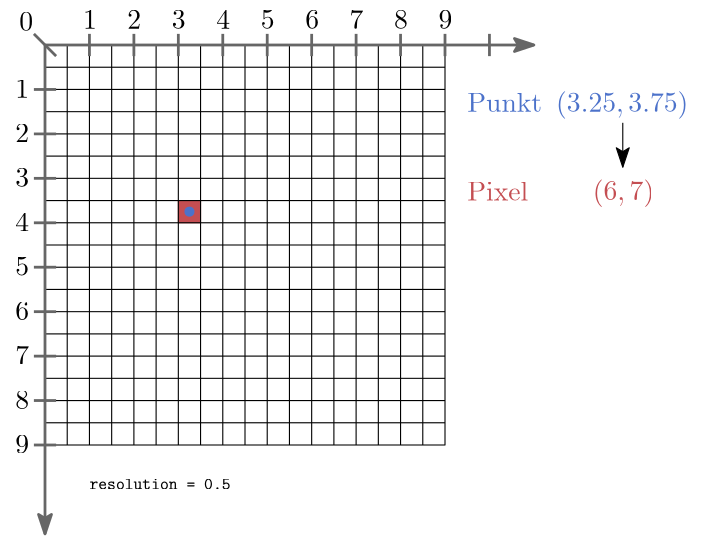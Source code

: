 <?xml version="1.0"?>
<!DOCTYPE ipe SYSTEM "ipe.dtd">
<ipe version="70218" creator="Ipe 7.2.24">
<info created="D:20210429143610" modified="D:20230901151438"/>
<ipestyle name="basic">
<symbol name="arrow/arc(spx)">
<path stroke="sym-stroke" fill="sym-stroke" pen="sym-pen">
0 0 m
-1 0.333 l
-1 -0.333 l
h
</path>
</symbol>
<symbol name="arrow/farc(spx)">
<path stroke="sym-stroke" fill="white" pen="sym-pen">
0 0 m
-1 0.333 l
-1 -0.333 l
h
</path>
</symbol>
<symbol name="arrow/ptarc(spx)">
<path stroke="sym-stroke" fill="sym-stroke" pen="sym-pen">
0 0 m
-1 0.333 l
-0.8 0 l
-1 -0.333 l
h
</path>
</symbol>
<symbol name="arrow/fptarc(spx)">
<path stroke="sym-stroke" fill="white" pen="sym-pen">
0 0 m
-1 0.333 l
-0.8 0 l
-1 -0.333 l
h
</path>
</symbol>
<symbol name="mark/circle(sx)" transformations="translations">
<path fill="sym-stroke">
0.6 0 0 0.6 0 0 e
0.4 0 0 0.4 0 0 e
</path>
</symbol>
<symbol name="mark/disk(sx)" transformations="translations">
<path fill="sym-stroke">
0.6 0 0 0.6 0 0 e
</path>
</symbol>
<symbol name="mark/fdisk(sfx)" transformations="translations">
<group>
<path fill="sym-fill">
0.5 0 0 0.5 0 0 e
</path>
<path fill="sym-stroke" fillrule="eofill">
0.6 0 0 0.6 0 0 e
0.4 0 0 0.4 0 0 e
</path>
</group>
</symbol>
<symbol name="mark/box(sx)" transformations="translations">
<path fill="sym-stroke" fillrule="eofill">
-0.6 -0.6 m
0.6 -0.6 l
0.6 0.6 l
-0.6 0.6 l
h
-0.4 -0.4 m
0.4 -0.4 l
0.4 0.4 l
-0.4 0.4 l
h
</path>
</symbol>
<symbol name="mark/square(sx)" transformations="translations">
<path fill="sym-stroke">
-0.6 -0.6 m
0.6 -0.6 l
0.6 0.6 l
-0.6 0.6 l
h
</path>
</symbol>
<symbol name="mark/fsquare(sfx)" transformations="translations">
<group>
<path fill="sym-fill">
-0.5 -0.5 m
0.5 -0.5 l
0.5 0.5 l
-0.5 0.5 l
h
</path>
<path fill="sym-stroke" fillrule="eofill">
-0.6 -0.6 m
0.6 -0.6 l
0.6 0.6 l
-0.6 0.6 l
h
-0.4 -0.4 m
0.4 -0.4 l
0.4 0.4 l
-0.4 0.4 l
h
</path>
</group>
</symbol>
<symbol name="mark/cross(sx)" transformations="translations">
<group>
<path fill="sym-stroke">
-0.43 -0.57 m
0.57 0.43 l
0.43 0.57 l
-0.57 -0.43 l
h
</path>
<path fill="sym-stroke">
-0.43 0.57 m
0.57 -0.43 l
0.43 -0.57 l
-0.57 0.43 l
h
</path>
</group>
</symbol>
<symbol name="arrow/fnormal(spx)">
<path stroke="sym-stroke" fill="white" pen="sym-pen">
0 0 m
-1 0.333 l
-1 -0.333 l
h
</path>
</symbol>
<symbol name="arrow/pointed(spx)">
<path stroke="sym-stroke" fill="sym-stroke" pen="sym-pen">
0 0 m
-1 0.333 l
-0.8 0 l
-1 -0.333 l
h
</path>
</symbol>
<symbol name="arrow/fpointed(spx)">
<path stroke="sym-stroke" fill="white" pen="sym-pen">
0 0 m
-1 0.333 l
-0.8 0 l
-1 -0.333 l
h
</path>
</symbol>
<symbol name="arrow/linear(spx)">
<path stroke="sym-stroke" pen="sym-pen">
-1 0.333 m
0 0 l
-1 -0.333 l
</path>
</symbol>
<symbol name="arrow/fdouble(spx)">
<path stroke="sym-stroke" fill="white" pen="sym-pen">
0 0 m
-1 0.333 l
-1 -0.333 l
h
-1 0 m
-2 0.333 l
-2 -0.333 l
h
</path>
</symbol>
<symbol name="arrow/double(spx)">
<path stroke="sym-stroke" fill="sym-stroke" pen="sym-pen">
0 0 m
-1 0.333 l
-1 -0.333 l
h
-1 0 m
-2 0.333 l
-2 -0.333 l
h
</path>
</symbol>
<anglesize name="22.5 deg" value="22.5"/>
<anglesize name="30 deg" value="30"/>
<anglesize name="45 deg" value="45"/>
<anglesize name="60 deg" value="60"/>
<anglesize name="90 deg" value="90"/>
<arrowsize name="large" value="10"/>
<arrowsize name="small" value="5"/>
<arrowsize name="tiny" value="3"/>
<color name="blue" value="0 0 1"/>
<color name="brown" value="0.647 0.165 0.165"/>
<color name="darkblue" value="0 0 0.545"/>
<color name="darkcyan" value="0 0.545 0.545"/>
<color name="darkgray" value="0.663"/>
<color name="darkgreen" value="0 0.392 0"/>
<color name="darkmagenta" value="0.545 0 0.545"/>
<color name="darkorange" value="1 0.549 0"/>
<color name="darkred" value="0.545 0 0"/>
<color name="gold" value="1 0.843 0"/>
<color name="gray" value="0.745"/>
<color name="green" value="0 1 0"/>
<color name="lightblue" value="0.678 0.847 0.902"/>
<color name="lightcyan" value="0.878 1 1"/>
<color name="lightgray" value="0.827"/>
<color name="lightgreen" value="0.565 0.933 0.565"/>
<color name="lightyellow" value="1 1 0.878"/>
<color name="navy" value="0 0 0.502"/>
<color name="orange" value="1 0.647 0"/>
<color name="pink" value="1 0.753 0.796"/>
<color name="purple" value="0.627 0.125 0.941"/>
<color name="red" value="1 0 0"/>
<color name="sbblue" value="0.298 0.447 0.79"/>
<color name="sbgreen" value="0.333 0.658 0.407"/>
<color name="sborange" value="0.866 0.517 0.321"/>
<color name="sbpurple" value="0.505 0.447 0.698"/>
<color name="sbred" value="0.768 0.305 0.321"/>
<color name="seagreen" value="0.18 0.545 0.341"/>
<color name="turquoise" value="0.251 0.878 0.816"/>
<color name="verydarkgray" value="0.4"/>
<color name="violet" value="0.933 0.51 0.933"/>
<color name="yellow" value="1 1 0"/>
<dashstyle name="dash dot dotted" value="[4 2 1 2 1 2] 0"/>
<dashstyle name="dash dotted" value="[4 2 1 2] 0"/>
<dashstyle name="dashed" value="[4] 0"/>
<dashstyle name="dotted" value="[1 3] 0"/>
<gridsize name="10 pts (~3.5 mm)" value="10"/>
<gridsize name="14 pts (~5 mm)" value="14"/>
<gridsize name="16 pts (~6 mm)" value="16"/>
<gridsize name="20 pts (~7 mm)" value="20"/>
<gridsize name="28 pts (~10 mm)" value="28"/>
<gridsize name="32 pts (~12 mm)" value="32"/>
<gridsize name="4 pts" value="4"/>
<gridsize name="56 pts (~20 mm)" value="56"/>
<gridsize name="8 pts (~3 mm)" value="8"/>
<opacity name="10%" value="0.1"/>
<opacity name="30%" value="0.3"/>
<opacity name="50%" value="0.5"/>
<opacity name="75%" value="0.75"/>
<pen name="fat" value="1.2"/>
<pen name="heavier" value="0.8"/>
<pen name="ultrafat" value="2"/>
<symbolsize name="large" value="5"/>
<symbolsize name="small" value="2"/>
<symbolsize name="tiny" value="1.1"/>
<textsize name="Huge" value="\Huge"/>
<textsize name="LARGE" value="\LARGE"/>
<textsize name="Large" value="\Large"/>
<textsize name="footnote" value="\footnotesize"/>
<textsize name="huge" value="\huge"/>
<textsize name="large" value="\large"/>
<textsize name="small" value="\small"/>
<textsize name="tiny" value="\tiny"/>
<textstyle name="center" begin="\begin{center}" end="\end{center}"/>
<textstyle name="item" begin="\begin{itemize}\item{}" end="\end{itemize}"/>
<textstyle name="itemize" begin="\begin{itemize}" end="\end{itemize}"/>
<tiling name="falling" angle="-60" step="4" width="1"/>
<tiling name="rising" angle="30" step="4" width="1"/>
</ipestyle>
<page>
<layer name="alpha"/>
<view layers="alpha" active="alpha"/>
<path layer="alpha" fill="white">
48 800 m
48 604 l
300 604 l
300 800 l
h
</path>
<path stroke="sbred" fill="sbred">
112 728 m
112 720 l
120 720 l
120 728 l
h
</path>
<path stroke="black">
64 784 m
64 640 l
208 640 l
208 784 l
h
</path>
<path stroke="black">
72 784 m
72 640 l
</path>
<path stroke="black">
80 784 m
80 640 l
</path>
<path stroke="black">
88 784 m
88 640 l
</path>
<path matrix="1 0 0 1 24 0" stroke="black">
72 784 m
72 640 l
</path>
<path matrix="1 0 0 1 24 0" stroke="black">
80 784 m
80 640 l
</path>
<path matrix="1 0 0 1 24 0" stroke="black">
88 784 m
88 640 l
</path>
<path matrix="1 0 0 1 48 0" stroke="black">
72 784 m
72 640 l
</path>
<path matrix="1 0 0 1 48 0" stroke="black">
80 784 m
80 640 l
</path>
<path matrix="1 0 0 1 48 0" stroke="black">
88 784 m
88 640 l
</path>
<path matrix="1 0 0 1 72 0" stroke="black">
72 784 m
72 640 l
</path>
<path matrix="1 0 0 1 72 0" stroke="black">
80 784 m
80 640 l
</path>
<path matrix="1 0 0 1 72 0" stroke="black">
88 784 m
88 640 l
</path>
<path matrix="1 0 0 1 96 0" stroke="black">
72 784 m
72 640 l
</path>
<path matrix="1 0 0 1 96 0" stroke="black">
80 784 m
80 640 l
</path>
<path matrix="1 0 0 1 96 0" stroke="black">
88 784 m
88 640 l
</path>
<path matrix="1 0 0 1 104 0" stroke="black">
88 784 m
88 640 l
</path>
<path matrix="1 0 0 1 112 0" stroke="black">
88 784 m
88 640 l
</path>
<path stroke="black">
64 776 m
208 776 l
208 776 l
208 776 l
</path>
<path stroke="black">
208 768 m
64 768 l
</path>
<path stroke="black">
64 760 m
208 760 l
</path>
<path matrix="1 0 0 1 0 -24" stroke="black">
64 776 m
208 776 l
208 776 l
208 776 l
</path>
<path matrix="1 0 0 1 0 -24" stroke="black">
208 768 m
64 768 l
</path>
<path matrix="1 0 0 1 0 -24" stroke="black">
64 760 m
208 760 l
</path>
<path matrix="1 0 0 1 0 -48" stroke="black">
64 776 m
208 776 l
208 776 l
208 776 l
</path>
<path matrix="1 0 0 1 0 -48" stroke="black">
208 768 m
64 768 l
</path>
<path matrix="1 0 0 1 0 -48" stroke="black">
64 760 m
208 760 l
</path>
<path matrix="1 0 0 1 0 -72" stroke="black">
64 776 m
208 776 l
208 776 l
208 776 l
</path>
<path matrix="1 0 0 1 0 -72" stroke="black">
208 768 m
64 768 l
</path>
<path matrix="1 0 0 1 0 -72" stroke="black">
64 760 m
208 760 l
</path>
<path matrix="1 0 0 1 0 -96" stroke="black">
64 776 m
208 776 l
208 776 l
208 776 l
</path>
<path matrix="1 0 0 1 0 -96" stroke="black">
208 768 m
64 768 l
</path>
<path matrix="1 0 0 1 0 -96" stroke="black">
64 760 m
208 760 l
</path>
<path matrix="1 0 0 1 0 -120" stroke="black">
64 776 m
208 776 l
208 776 l
208 776 l
</path>
<path matrix="1 0 0 1 0 -120" stroke="black">
208 768 m
64 768 l
</path>
<path stroke="verydarkgray" pen="1" arrow="ptarc/normal">
64 784 m
64 608 l
</path>
<path stroke="verydarkgray" pen="1" arrow="ptarc/normal">
64 784 m
240 784 l
</path>
<text matrix="1 0 0 1 -2.35218 -2.11826" transformations="translations" pos="80 792" stroke="black" type="label" width="4.981" height="6.42" depth="0" valign="baseline" style="math">1</text>
<text matrix="1 0 0 1 13.6478 -2.11826" transformations="translations" pos="80 792" stroke="black" type="label" width="4.981" height="6.42" depth="0" valign="baseline" style="math">2</text>
<text matrix="1 0 0 1 29.6478 -2.11826" transformations="translations" pos="80 792" stroke="black" type="label" width="4.981" height="6.42" depth="0" valign="baseline" style="math">3</text>
<text matrix="1 0 0 1 45.6478 -2.11826" transformations="translations" pos="80 792" stroke="black" type="label" width="4.981" height="6.42" depth="0" valign="baseline" style="math">4</text>
<text matrix="1 0 0 1 61.6478 -2.11826" transformations="translations" pos="80 792" stroke="black" type="label" width="4.981" height="6.42" depth="0" valign="baseline" style="math">5</text>
<text matrix="1 0 0 1 77.6478 -2.11826" transformations="translations" pos="80 792" stroke="black" type="label" width="4.981" height="6.42" depth="0" valign="baseline" style="math">6</text>
<text matrix="1 0 0 1 93.6478 -2.11826" transformations="translations" pos="80 792" stroke="black" type="label" width="4.981" height="6.42" depth="0" valign="baseline" style="math">7</text>
<text matrix="1 0 0 1 109.648 -2.11826" transformations="translations" pos="80 792" stroke="black" type="label" width="4.981" height="6.42" depth="0" valign="baseline" style="math">8</text>
<text matrix="1 0 0 1 125.648 -2.11826" transformations="translations" pos="80 792" stroke="black" type="label" width="4.981" height="6.42" depth="0" valign="baseline" style="math">9</text>
<text matrix="1 0 0 1 -26.6682 -27.0194" transformations="translations" pos="80 792" stroke="black" type="label" width="4.981" height="6.42" depth="0" valign="baseline" style="math">1</text>
<text matrix="1 0 0 1 -26.6682 -43.0194" transformations="translations" pos="80 792" stroke="black" type="label" width="4.981" height="6.42" depth="0" valign="baseline" style="math">2</text>
<text matrix="1 0 0 1 -26.6682 -59.0194" transformations="translations" pos="80 792" stroke="black" type="label" width="4.981" height="6.42" depth="0" valign="baseline" style="math">3</text>
<text matrix="1 0 0 1 -26.6682 -75.0194" transformations="translations" pos="80 792" stroke="black" type="label" width="4.981" height="6.42" depth="0" valign="baseline" style="math">4</text>
<text matrix="1 0 0 1 -26.6682 -91.0194" transformations="translations" pos="80 792" stroke="black" type="label" width="4.981" height="6.42" depth="0" valign="baseline" style="math">5</text>
<text matrix="1 0 0 1 -26.6682 -107.019" transformations="translations" pos="80 792" stroke="black" type="label" width="4.981" height="6.42" depth="0" valign="baseline" style="math">6</text>
<text matrix="1 0 0 1 -26.6682 -123.019" transformations="translations" pos="80 792" stroke="black" type="label" width="4.981" height="6.42" depth="0" valign="baseline" style="math">7</text>
<text matrix="1 0 0 1 -26.6682 -139.019" transformations="translations" pos="80 792" stroke="black" type="label" width="4.981" height="6.42" depth="0" valign="baseline" style="math">8</text>
<text matrix="1 0 0 1 -26.6682 -155.019" transformations="translations" pos="80 792" stroke="black" type="label" width="4.981" height="6.42" depth="0" valign="baseline" style="math">9</text>
<path stroke="verydarkgray" pen="1">
80 780 m
80 788 l
</path>
<path matrix="1 0 0 1 16 0" stroke="verydarkgray" pen="1">
80 780 m
80 788 l
</path>
<path matrix="1 0 0 1 32 0" stroke="verydarkgray" pen="1">
80 780 m
80 788 l
</path>
<path matrix="1 0 0 1 48 0" stroke="verydarkgray" pen="1">
80 780 m
80 788 l
</path>
<path matrix="1 0 0 1 64 0" stroke="verydarkgray" pen="1">
80 780 m
80 788 l
</path>
<path matrix="1 0 0 1 80 0" stroke="verydarkgray" pen="1">
80 780 m
80 788 l
</path>
<path matrix="1 0 0 1 96 0" stroke="verydarkgray" pen="1">
80 780 m
80 788 l
</path>
<path matrix="1 0 0 1 112 0" stroke="verydarkgray" pen="1">
80 780 m
80 788 l
</path>
<path matrix="1 0 0 1 128 0" stroke="verydarkgray" pen="1">
80 780 m
80 788 l
</path>
<path matrix="1 0 0 1 144 0" stroke="verydarkgray" pen="1">
80 780 m
80 788 l
</path>
<path matrix="1 0 0 1 0 -8" stroke="verydarkgray" pen="1">
60 776 m
68 776 l
</path>
<path matrix="1 0 0 1 0 -24" stroke="verydarkgray" pen="1">
60 776 m
68 776 l
</path>
<path matrix="1 0 0 1 0 -40" stroke="verydarkgray" pen="1">
60 776 m
68 776 l
</path>
<path matrix="1 0 0 1 0 -56" stroke="verydarkgray" pen="1">
60 776 m
68 776 l
</path>
<path matrix="1 0 0 1 0 -72" stroke="verydarkgray" pen="1">
60 776 m
68 776 l
</path>
<path matrix="1 0 0 1 0 -88" stroke="verydarkgray" pen="1">
60 776 m
68 776 l
</path>
<path matrix="1 0 0 1 0 -104" stroke="verydarkgray" pen="1">
60 776 m
68 776 l
</path>
<path matrix="1 0 0 1 0 -120" stroke="verydarkgray" pen="1">
60 776 m
68 776 l
</path>
<path matrix="1 0 0 1 0 -136" stroke="verydarkgray" pen="1">
60 776 m
68 776 l
</path>
<text matrix="1 0 0 1 -24.9804 -6.74639" transformations="translations" pos="79.681 795.91" stroke="black" type="label" width="4.981" height="6.42" depth="0" valign="baseline" style="math">0</text>
<path stroke="verydarkgray" pen="1">
68 780 m
60 788 l
</path>
<text matrix="1 0 0 1 -144 -124" transformations="translations" pos="224 748" stroke="black" type="label" width="50.81" height="3.653" depth="0" valign="baseline" size="6">\texttt{resolution = 0.5}</text>
<use name="mark/disk(sx)" pos="116 724" size="normal" stroke="sbblue"/>
<text matrix="1 0 0 1 132 32" transformations="translations" pos="116 728" stroke="sbblue" type="label" width="47.599" height="7.473" depth="2.49" valign="baseline" style="math">(3.25, 3.75)</text>
<text matrix="1 0 0 1 145.163 0.170405" transformations="translations" pos="116 728" stroke="sbred" type="label" width="22.139" height="7.473" depth="2.49" valign="baseline" style="math">(6,7)</text>
<text matrix="1 0 0 1 120 24" transformations="translations" pos="96 736" stroke="sbblue" type="label" width="26.982" height="6.918" depth="0" valign="baseline">Punkt</text>
<text matrix="1 0 0 1 -20 -8" transformations="translations" pos="236 736" stroke="sbred" type="label" width="22.001" height="6.918" depth="0" valign="baseline">Pixel</text>
<path stroke="black" fill="sbred" arrow="ptarc/normal">
272 756 m
272 740 l
</path>
</page>
</ipe>
